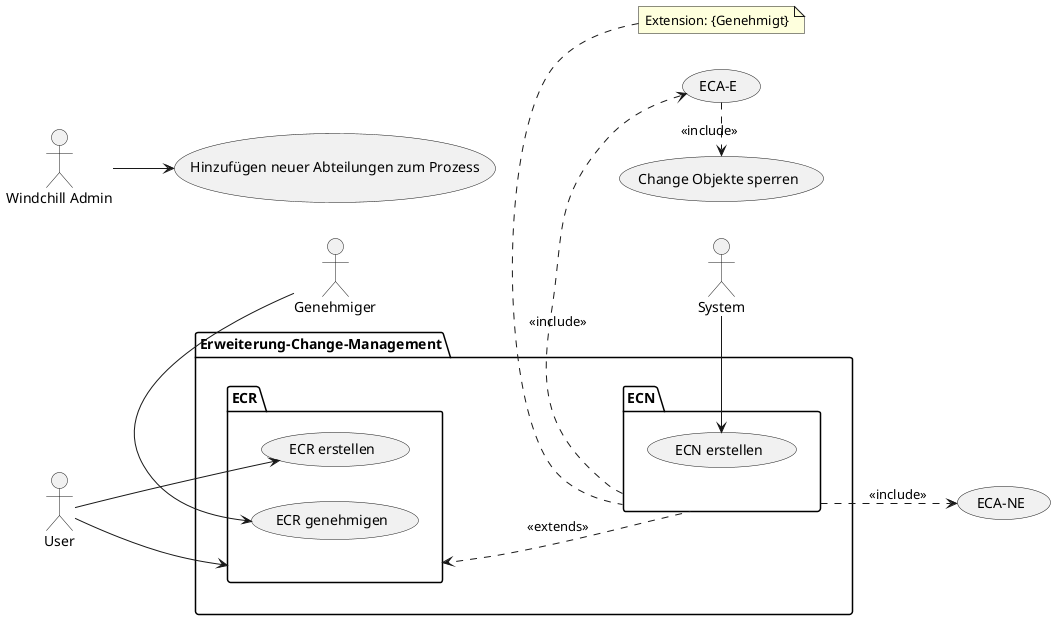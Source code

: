 @startuml
'https://plantuml.com/use-case-diagram
left to right direction
:Windchill Admin: as Admin
:Genehmiger:
:User:
:System:
(Hinzufügen neuer Abteilungen zum Prozess) as (AbteilungHinzufügen)
package Erweiterung-Change-Management {
    package ECR {
        :User: -> (ECR erstellen)
        :Genehmiger: -> (ECR genehmigen)
    }
    package ECN {
        :System: -> (ECN erstellen)
    }
}


(Change Objekte sperren)
(ECA-E)
(ECA-NE)

(ECR) <.. (ECN) : <<extends>>
(ECN) .> (ECA-E) : <<include>>
(ECN) ..> (ECA-NE) : <<include>>
(ECA-E) .> (Change Objekte sperren) : <<include>>

note as N1
Extension: {Genehmigt}
end note
N1 . (ECN)


Admin --> (AbteilungHinzufügen)
User --> (ECR)

@enduml